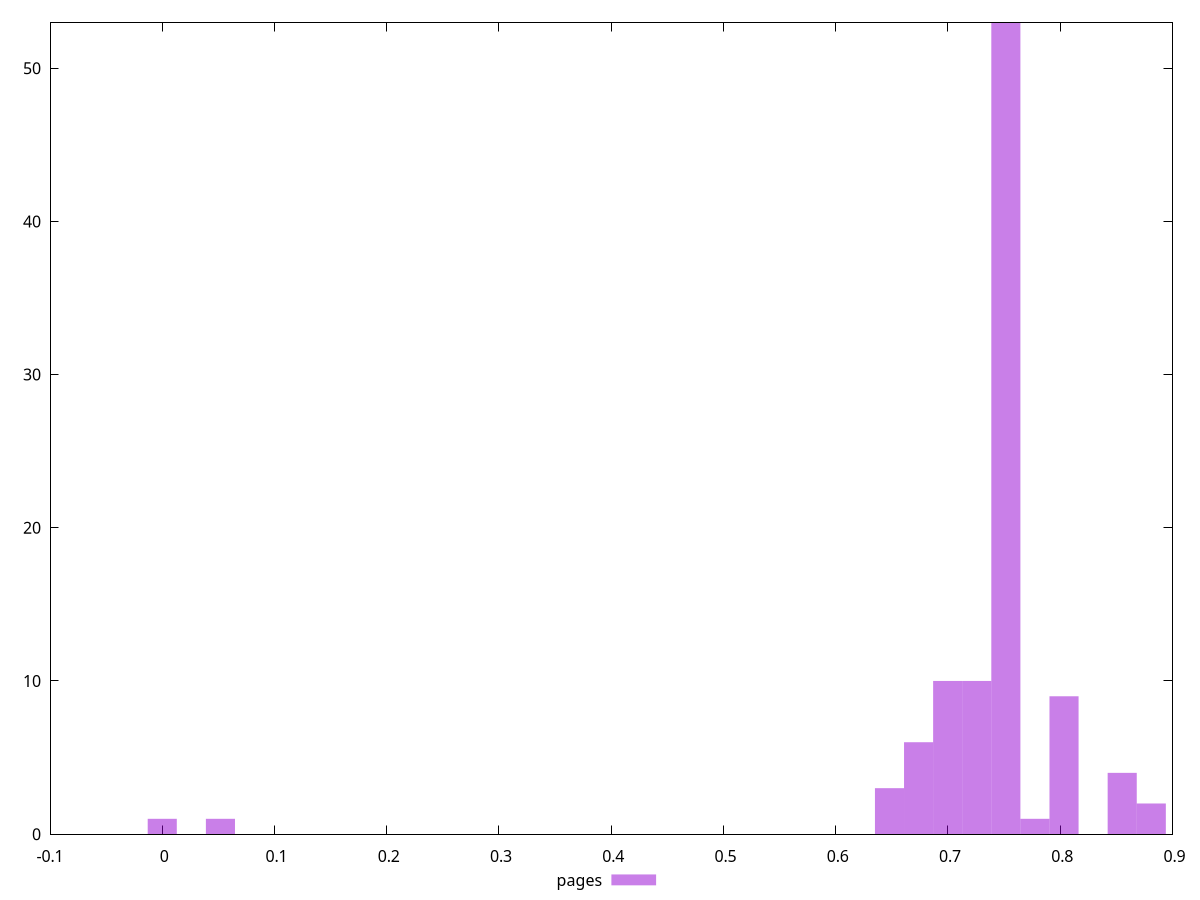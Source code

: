 $_pages <<EOF
0.05183023723963854 1
0.6997082027351202 10
0.7515384399747588 53
0.7256233213549396 10
0.855198914454036 4
0 1
0.8033686772143973 9
0.6478779654954817 3
0.673793084115301 6
0.8811140330738552 2
0.7774535585945781 1
EOF
set key outside below
set terminal pngcairo
set output "report_00005_2020-11-02T22-26-11.212Z/uses-http2/pages//hist.png"
set yrange [0:53]
set boxwidth 0.02591511861981927
set style fill transparent solid 0.5 noborder
plot $_pages title "pages" with boxes ,
